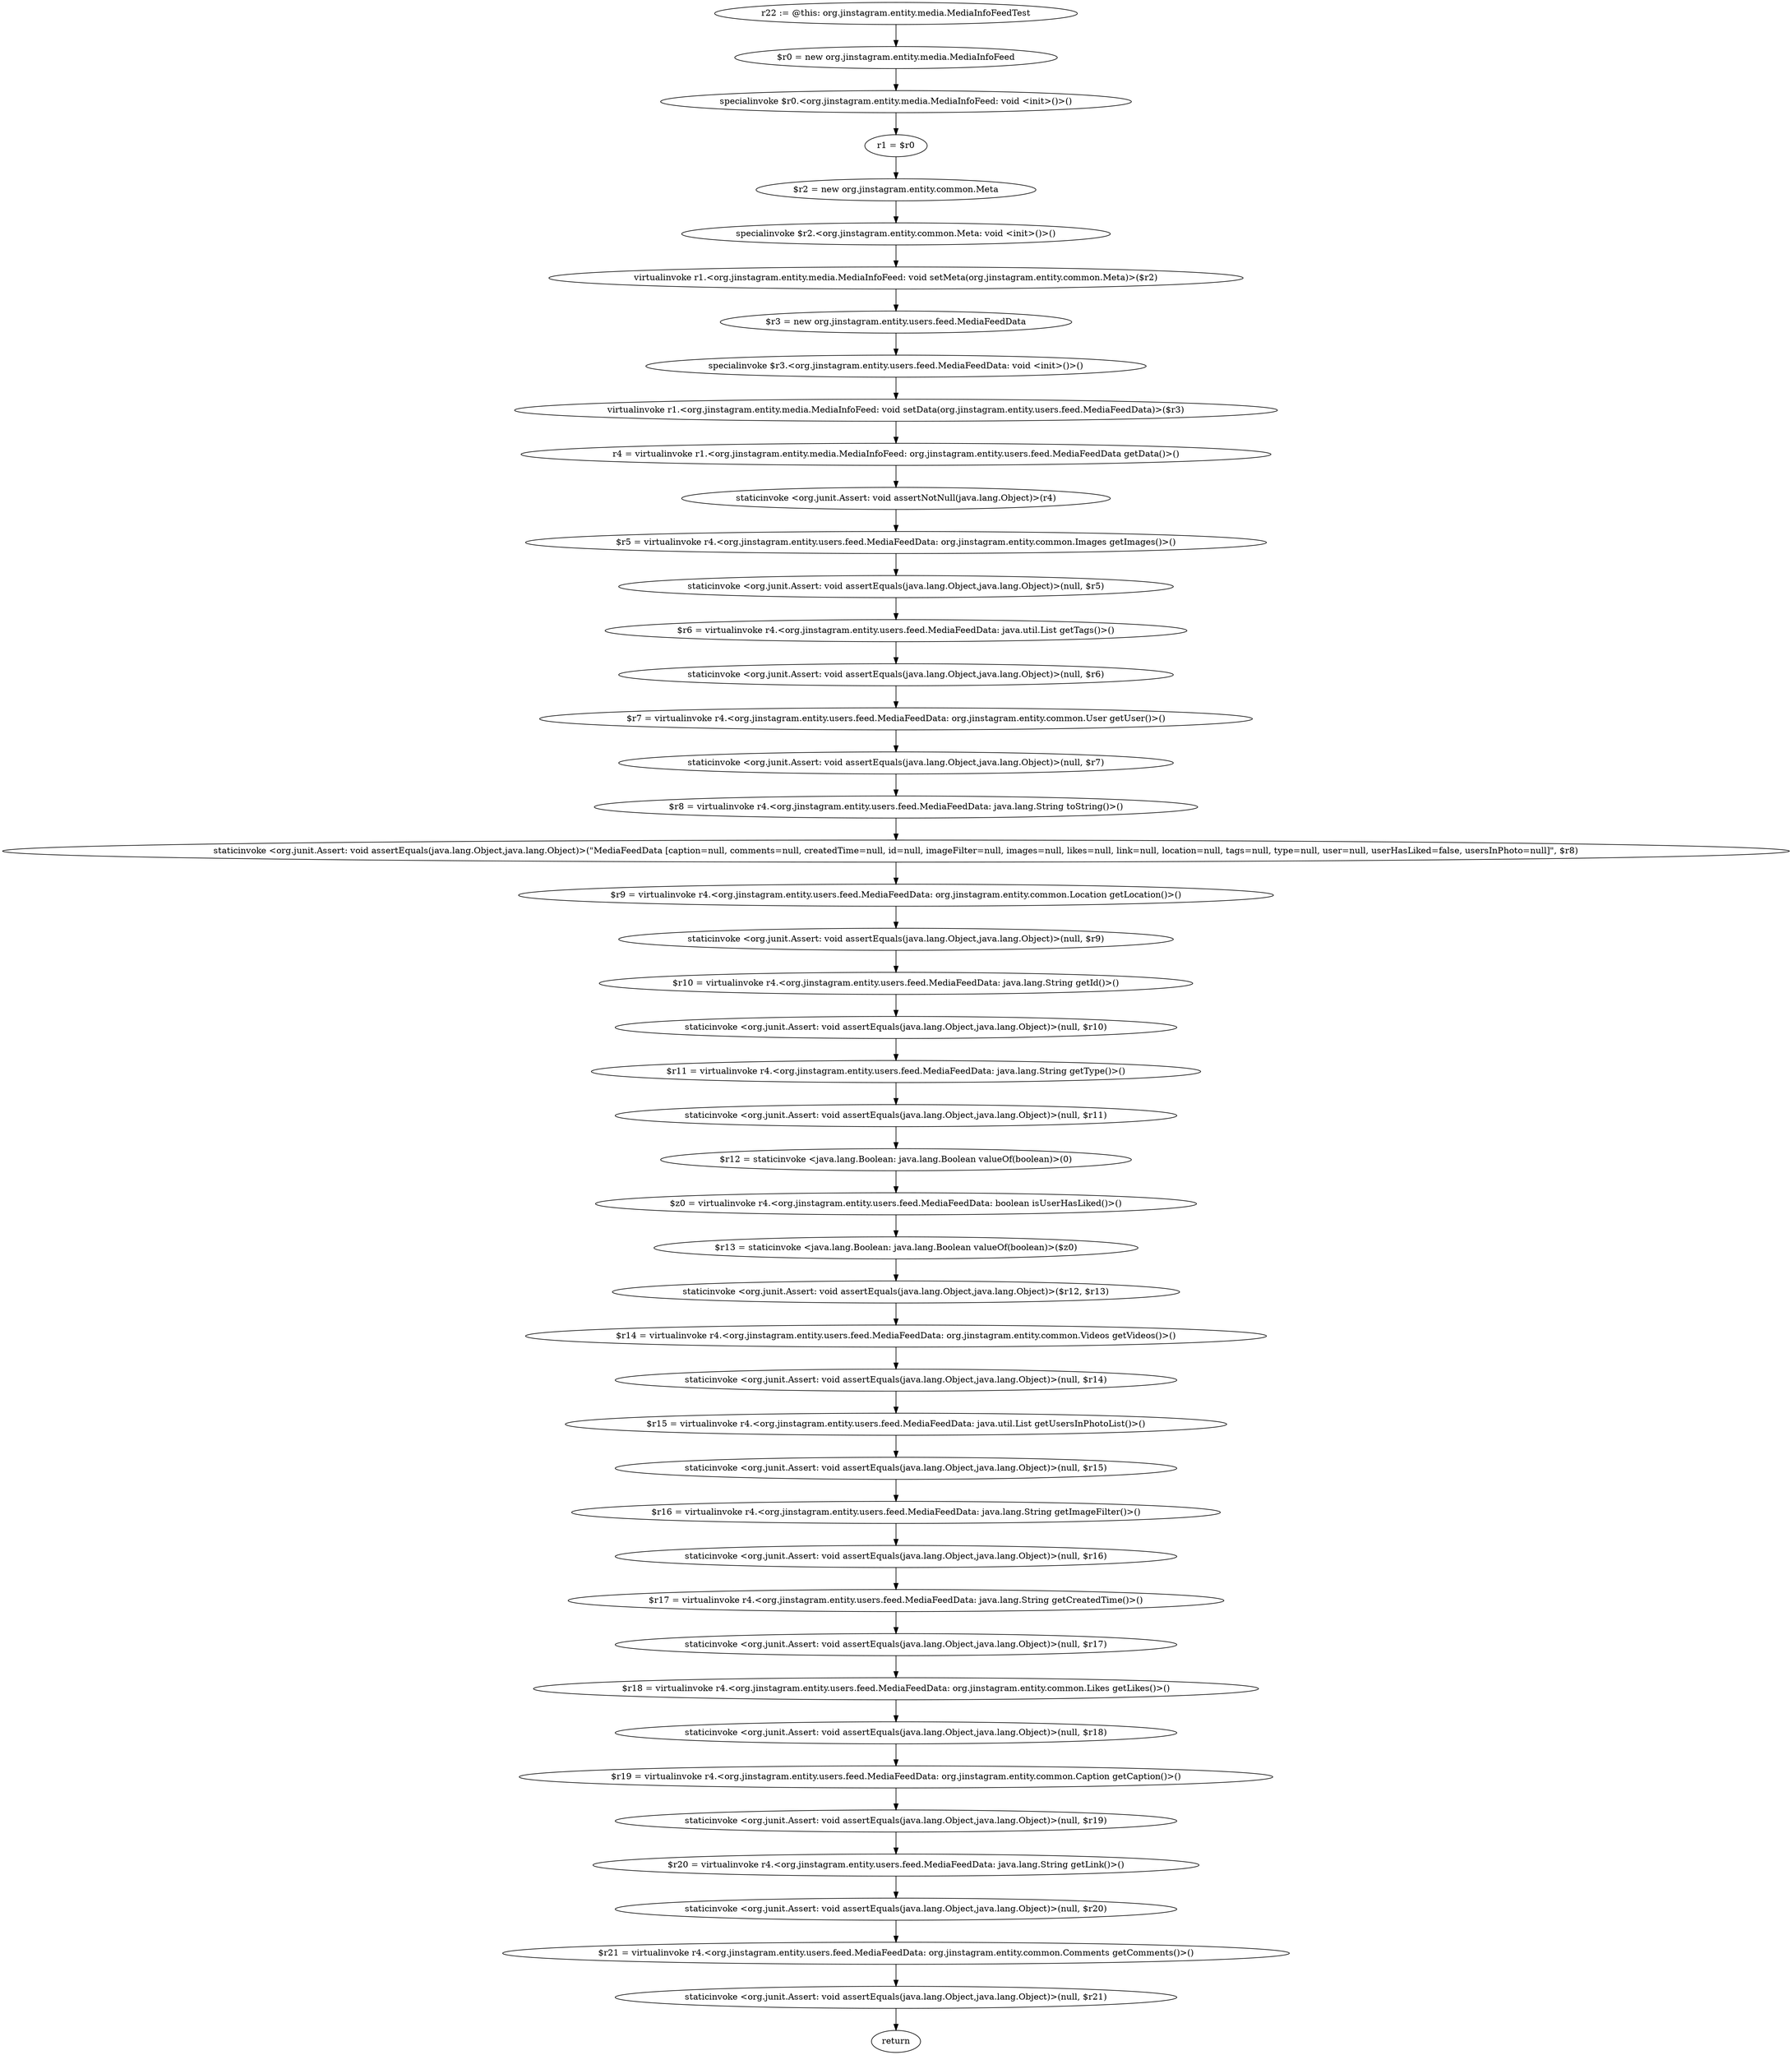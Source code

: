 digraph "unitGraph" {
    "r22 := @this: org.jinstagram.entity.media.MediaInfoFeedTest"
    "$r0 = new org.jinstagram.entity.media.MediaInfoFeed"
    "specialinvoke $r0.<org.jinstagram.entity.media.MediaInfoFeed: void <init>()>()"
    "r1 = $r0"
    "$r2 = new org.jinstagram.entity.common.Meta"
    "specialinvoke $r2.<org.jinstagram.entity.common.Meta: void <init>()>()"
    "virtualinvoke r1.<org.jinstagram.entity.media.MediaInfoFeed: void setMeta(org.jinstagram.entity.common.Meta)>($r2)"
    "$r3 = new org.jinstagram.entity.users.feed.MediaFeedData"
    "specialinvoke $r3.<org.jinstagram.entity.users.feed.MediaFeedData: void <init>()>()"
    "virtualinvoke r1.<org.jinstagram.entity.media.MediaInfoFeed: void setData(org.jinstagram.entity.users.feed.MediaFeedData)>($r3)"
    "r4 = virtualinvoke r1.<org.jinstagram.entity.media.MediaInfoFeed: org.jinstagram.entity.users.feed.MediaFeedData getData()>()"
    "staticinvoke <org.junit.Assert: void assertNotNull(java.lang.Object)>(r4)"
    "$r5 = virtualinvoke r4.<org.jinstagram.entity.users.feed.MediaFeedData: org.jinstagram.entity.common.Images getImages()>()"
    "staticinvoke <org.junit.Assert: void assertEquals(java.lang.Object,java.lang.Object)>(null, $r5)"
    "$r6 = virtualinvoke r4.<org.jinstagram.entity.users.feed.MediaFeedData: java.util.List getTags()>()"
    "staticinvoke <org.junit.Assert: void assertEquals(java.lang.Object,java.lang.Object)>(null, $r6)"
    "$r7 = virtualinvoke r4.<org.jinstagram.entity.users.feed.MediaFeedData: org.jinstagram.entity.common.User getUser()>()"
    "staticinvoke <org.junit.Assert: void assertEquals(java.lang.Object,java.lang.Object)>(null, $r7)"
    "$r8 = virtualinvoke r4.<org.jinstagram.entity.users.feed.MediaFeedData: java.lang.String toString()>()"
    "staticinvoke <org.junit.Assert: void assertEquals(java.lang.Object,java.lang.Object)>(\"MediaFeedData [caption=null, comments=null, createdTime=null, id=null, imageFilter=null, images=null, likes=null, link=null, location=null, tags=null, type=null, user=null, userHasLiked=false, usersInPhoto=null]\", $r8)"
    "$r9 = virtualinvoke r4.<org.jinstagram.entity.users.feed.MediaFeedData: org.jinstagram.entity.common.Location getLocation()>()"
    "staticinvoke <org.junit.Assert: void assertEquals(java.lang.Object,java.lang.Object)>(null, $r9)"
    "$r10 = virtualinvoke r4.<org.jinstagram.entity.users.feed.MediaFeedData: java.lang.String getId()>()"
    "staticinvoke <org.junit.Assert: void assertEquals(java.lang.Object,java.lang.Object)>(null, $r10)"
    "$r11 = virtualinvoke r4.<org.jinstagram.entity.users.feed.MediaFeedData: java.lang.String getType()>()"
    "staticinvoke <org.junit.Assert: void assertEquals(java.lang.Object,java.lang.Object)>(null, $r11)"
    "$r12 = staticinvoke <java.lang.Boolean: java.lang.Boolean valueOf(boolean)>(0)"
    "$z0 = virtualinvoke r4.<org.jinstagram.entity.users.feed.MediaFeedData: boolean isUserHasLiked()>()"
    "$r13 = staticinvoke <java.lang.Boolean: java.lang.Boolean valueOf(boolean)>($z0)"
    "staticinvoke <org.junit.Assert: void assertEquals(java.lang.Object,java.lang.Object)>($r12, $r13)"
    "$r14 = virtualinvoke r4.<org.jinstagram.entity.users.feed.MediaFeedData: org.jinstagram.entity.common.Videos getVideos()>()"
    "staticinvoke <org.junit.Assert: void assertEquals(java.lang.Object,java.lang.Object)>(null, $r14)"
    "$r15 = virtualinvoke r4.<org.jinstagram.entity.users.feed.MediaFeedData: java.util.List getUsersInPhotoList()>()"
    "staticinvoke <org.junit.Assert: void assertEquals(java.lang.Object,java.lang.Object)>(null, $r15)"
    "$r16 = virtualinvoke r4.<org.jinstagram.entity.users.feed.MediaFeedData: java.lang.String getImageFilter()>()"
    "staticinvoke <org.junit.Assert: void assertEquals(java.lang.Object,java.lang.Object)>(null, $r16)"
    "$r17 = virtualinvoke r4.<org.jinstagram.entity.users.feed.MediaFeedData: java.lang.String getCreatedTime()>()"
    "staticinvoke <org.junit.Assert: void assertEquals(java.lang.Object,java.lang.Object)>(null, $r17)"
    "$r18 = virtualinvoke r4.<org.jinstagram.entity.users.feed.MediaFeedData: org.jinstagram.entity.common.Likes getLikes()>()"
    "staticinvoke <org.junit.Assert: void assertEquals(java.lang.Object,java.lang.Object)>(null, $r18)"
    "$r19 = virtualinvoke r4.<org.jinstagram.entity.users.feed.MediaFeedData: org.jinstagram.entity.common.Caption getCaption()>()"
    "staticinvoke <org.junit.Assert: void assertEquals(java.lang.Object,java.lang.Object)>(null, $r19)"
    "$r20 = virtualinvoke r4.<org.jinstagram.entity.users.feed.MediaFeedData: java.lang.String getLink()>()"
    "staticinvoke <org.junit.Assert: void assertEquals(java.lang.Object,java.lang.Object)>(null, $r20)"
    "$r21 = virtualinvoke r4.<org.jinstagram.entity.users.feed.MediaFeedData: org.jinstagram.entity.common.Comments getComments()>()"
    "staticinvoke <org.junit.Assert: void assertEquals(java.lang.Object,java.lang.Object)>(null, $r21)"
    "return"
    "r22 := @this: org.jinstagram.entity.media.MediaInfoFeedTest"->"$r0 = new org.jinstagram.entity.media.MediaInfoFeed";
    "$r0 = new org.jinstagram.entity.media.MediaInfoFeed"->"specialinvoke $r0.<org.jinstagram.entity.media.MediaInfoFeed: void <init>()>()";
    "specialinvoke $r0.<org.jinstagram.entity.media.MediaInfoFeed: void <init>()>()"->"r1 = $r0";
    "r1 = $r0"->"$r2 = new org.jinstagram.entity.common.Meta";
    "$r2 = new org.jinstagram.entity.common.Meta"->"specialinvoke $r2.<org.jinstagram.entity.common.Meta: void <init>()>()";
    "specialinvoke $r2.<org.jinstagram.entity.common.Meta: void <init>()>()"->"virtualinvoke r1.<org.jinstagram.entity.media.MediaInfoFeed: void setMeta(org.jinstagram.entity.common.Meta)>($r2)";
    "virtualinvoke r1.<org.jinstagram.entity.media.MediaInfoFeed: void setMeta(org.jinstagram.entity.common.Meta)>($r2)"->"$r3 = new org.jinstagram.entity.users.feed.MediaFeedData";
    "$r3 = new org.jinstagram.entity.users.feed.MediaFeedData"->"specialinvoke $r3.<org.jinstagram.entity.users.feed.MediaFeedData: void <init>()>()";
    "specialinvoke $r3.<org.jinstagram.entity.users.feed.MediaFeedData: void <init>()>()"->"virtualinvoke r1.<org.jinstagram.entity.media.MediaInfoFeed: void setData(org.jinstagram.entity.users.feed.MediaFeedData)>($r3)";
    "virtualinvoke r1.<org.jinstagram.entity.media.MediaInfoFeed: void setData(org.jinstagram.entity.users.feed.MediaFeedData)>($r3)"->"r4 = virtualinvoke r1.<org.jinstagram.entity.media.MediaInfoFeed: org.jinstagram.entity.users.feed.MediaFeedData getData()>()";
    "r4 = virtualinvoke r1.<org.jinstagram.entity.media.MediaInfoFeed: org.jinstagram.entity.users.feed.MediaFeedData getData()>()"->"staticinvoke <org.junit.Assert: void assertNotNull(java.lang.Object)>(r4)";
    "staticinvoke <org.junit.Assert: void assertNotNull(java.lang.Object)>(r4)"->"$r5 = virtualinvoke r4.<org.jinstagram.entity.users.feed.MediaFeedData: org.jinstagram.entity.common.Images getImages()>()";
    "$r5 = virtualinvoke r4.<org.jinstagram.entity.users.feed.MediaFeedData: org.jinstagram.entity.common.Images getImages()>()"->"staticinvoke <org.junit.Assert: void assertEquals(java.lang.Object,java.lang.Object)>(null, $r5)";
    "staticinvoke <org.junit.Assert: void assertEquals(java.lang.Object,java.lang.Object)>(null, $r5)"->"$r6 = virtualinvoke r4.<org.jinstagram.entity.users.feed.MediaFeedData: java.util.List getTags()>()";
    "$r6 = virtualinvoke r4.<org.jinstagram.entity.users.feed.MediaFeedData: java.util.List getTags()>()"->"staticinvoke <org.junit.Assert: void assertEquals(java.lang.Object,java.lang.Object)>(null, $r6)";
    "staticinvoke <org.junit.Assert: void assertEquals(java.lang.Object,java.lang.Object)>(null, $r6)"->"$r7 = virtualinvoke r4.<org.jinstagram.entity.users.feed.MediaFeedData: org.jinstagram.entity.common.User getUser()>()";
    "$r7 = virtualinvoke r4.<org.jinstagram.entity.users.feed.MediaFeedData: org.jinstagram.entity.common.User getUser()>()"->"staticinvoke <org.junit.Assert: void assertEquals(java.lang.Object,java.lang.Object)>(null, $r7)";
    "staticinvoke <org.junit.Assert: void assertEquals(java.lang.Object,java.lang.Object)>(null, $r7)"->"$r8 = virtualinvoke r4.<org.jinstagram.entity.users.feed.MediaFeedData: java.lang.String toString()>()";
    "$r8 = virtualinvoke r4.<org.jinstagram.entity.users.feed.MediaFeedData: java.lang.String toString()>()"->"staticinvoke <org.junit.Assert: void assertEquals(java.lang.Object,java.lang.Object)>(\"MediaFeedData [caption=null, comments=null, createdTime=null, id=null, imageFilter=null, images=null, likes=null, link=null, location=null, tags=null, type=null, user=null, userHasLiked=false, usersInPhoto=null]\", $r8)";
    "staticinvoke <org.junit.Assert: void assertEquals(java.lang.Object,java.lang.Object)>(\"MediaFeedData [caption=null, comments=null, createdTime=null, id=null, imageFilter=null, images=null, likes=null, link=null, location=null, tags=null, type=null, user=null, userHasLiked=false, usersInPhoto=null]\", $r8)"->"$r9 = virtualinvoke r4.<org.jinstagram.entity.users.feed.MediaFeedData: org.jinstagram.entity.common.Location getLocation()>()";
    "$r9 = virtualinvoke r4.<org.jinstagram.entity.users.feed.MediaFeedData: org.jinstagram.entity.common.Location getLocation()>()"->"staticinvoke <org.junit.Assert: void assertEquals(java.lang.Object,java.lang.Object)>(null, $r9)";
    "staticinvoke <org.junit.Assert: void assertEquals(java.lang.Object,java.lang.Object)>(null, $r9)"->"$r10 = virtualinvoke r4.<org.jinstagram.entity.users.feed.MediaFeedData: java.lang.String getId()>()";
    "$r10 = virtualinvoke r4.<org.jinstagram.entity.users.feed.MediaFeedData: java.lang.String getId()>()"->"staticinvoke <org.junit.Assert: void assertEquals(java.lang.Object,java.lang.Object)>(null, $r10)";
    "staticinvoke <org.junit.Assert: void assertEquals(java.lang.Object,java.lang.Object)>(null, $r10)"->"$r11 = virtualinvoke r4.<org.jinstagram.entity.users.feed.MediaFeedData: java.lang.String getType()>()";
    "$r11 = virtualinvoke r4.<org.jinstagram.entity.users.feed.MediaFeedData: java.lang.String getType()>()"->"staticinvoke <org.junit.Assert: void assertEquals(java.lang.Object,java.lang.Object)>(null, $r11)";
    "staticinvoke <org.junit.Assert: void assertEquals(java.lang.Object,java.lang.Object)>(null, $r11)"->"$r12 = staticinvoke <java.lang.Boolean: java.lang.Boolean valueOf(boolean)>(0)";
    "$r12 = staticinvoke <java.lang.Boolean: java.lang.Boolean valueOf(boolean)>(0)"->"$z0 = virtualinvoke r4.<org.jinstagram.entity.users.feed.MediaFeedData: boolean isUserHasLiked()>()";
    "$z0 = virtualinvoke r4.<org.jinstagram.entity.users.feed.MediaFeedData: boolean isUserHasLiked()>()"->"$r13 = staticinvoke <java.lang.Boolean: java.lang.Boolean valueOf(boolean)>($z0)";
    "$r13 = staticinvoke <java.lang.Boolean: java.lang.Boolean valueOf(boolean)>($z0)"->"staticinvoke <org.junit.Assert: void assertEquals(java.lang.Object,java.lang.Object)>($r12, $r13)";
    "staticinvoke <org.junit.Assert: void assertEquals(java.lang.Object,java.lang.Object)>($r12, $r13)"->"$r14 = virtualinvoke r4.<org.jinstagram.entity.users.feed.MediaFeedData: org.jinstagram.entity.common.Videos getVideos()>()";
    "$r14 = virtualinvoke r4.<org.jinstagram.entity.users.feed.MediaFeedData: org.jinstagram.entity.common.Videos getVideos()>()"->"staticinvoke <org.junit.Assert: void assertEquals(java.lang.Object,java.lang.Object)>(null, $r14)";
    "staticinvoke <org.junit.Assert: void assertEquals(java.lang.Object,java.lang.Object)>(null, $r14)"->"$r15 = virtualinvoke r4.<org.jinstagram.entity.users.feed.MediaFeedData: java.util.List getUsersInPhotoList()>()";
    "$r15 = virtualinvoke r4.<org.jinstagram.entity.users.feed.MediaFeedData: java.util.List getUsersInPhotoList()>()"->"staticinvoke <org.junit.Assert: void assertEquals(java.lang.Object,java.lang.Object)>(null, $r15)";
    "staticinvoke <org.junit.Assert: void assertEquals(java.lang.Object,java.lang.Object)>(null, $r15)"->"$r16 = virtualinvoke r4.<org.jinstagram.entity.users.feed.MediaFeedData: java.lang.String getImageFilter()>()";
    "$r16 = virtualinvoke r4.<org.jinstagram.entity.users.feed.MediaFeedData: java.lang.String getImageFilter()>()"->"staticinvoke <org.junit.Assert: void assertEquals(java.lang.Object,java.lang.Object)>(null, $r16)";
    "staticinvoke <org.junit.Assert: void assertEquals(java.lang.Object,java.lang.Object)>(null, $r16)"->"$r17 = virtualinvoke r4.<org.jinstagram.entity.users.feed.MediaFeedData: java.lang.String getCreatedTime()>()";
    "$r17 = virtualinvoke r4.<org.jinstagram.entity.users.feed.MediaFeedData: java.lang.String getCreatedTime()>()"->"staticinvoke <org.junit.Assert: void assertEquals(java.lang.Object,java.lang.Object)>(null, $r17)";
    "staticinvoke <org.junit.Assert: void assertEquals(java.lang.Object,java.lang.Object)>(null, $r17)"->"$r18 = virtualinvoke r4.<org.jinstagram.entity.users.feed.MediaFeedData: org.jinstagram.entity.common.Likes getLikes()>()";
    "$r18 = virtualinvoke r4.<org.jinstagram.entity.users.feed.MediaFeedData: org.jinstagram.entity.common.Likes getLikes()>()"->"staticinvoke <org.junit.Assert: void assertEquals(java.lang.Object,java.lang.Object)>(null, $r18)";
    "staticinvoke <org.junit.Assert: void assertEquals(java.lang.Object,java.lang.Object)>(null, $r18)"->"$r19 = virtualinvoke r4.<org.jinstagram.entity.users.feed.MediaFeedData: org.jinstagram.entity.common.Caption getCaption()>()";
    "$r19 = virtualinvoke r4.<org.jinstagram.entity.users.feed.MediaFeedData: org.jinstagram.entity.common.Caption getCaption()>()"->"staticinvoke <org.junit.Assert: void assertEquals(java.lang.Object,java.lang.Object)>(null, $r19)";
    "staticinvoke <org.junit.Assert: void assertEquals(java.lang.Object,java.lang.Object)>(null, $r19)"->"$r20 = virtualinvoke r4.<org.jinstagram.entity.users.feed.MediaFeedData: java.lang.String getLink()>()";
    "$r20 = virtualinvoke r4.<org.jinstagram.entity.users.feed.MediaFeedData: java.lang.String getLink()>()"->"staticinvoke <org.junit.Assert: void assertEquals(java.lang.Object,java.lang.Object)>(null, $r20)";
    "staticinvoke <org.junit.Assert: void assertEquals(java.lang.Object,java.lang.Object)>(null, $r20)"->"$r21 = virtualinvoke r4.<org.jinstagram.entity.users.feed.MediaFeedData: org.jinstagram.entity.common.Comments getComments()>()";
    "$r21 = virtualinvoke r4.<org.jinstagram.entity.users.feed.MediaFeedData: org.jinstagram.entity.common.Comments getComments()>()"->"staticinvoke <org.junit.Assert: void assertEquals(java.lang.Object,java.lang.Object)>(null, $r21)";
    "staticinvoke <org.junit.Assert: void assertEquals(java.lang.Object,java.lang.Object)>(null, $r21)"->"return";
}
